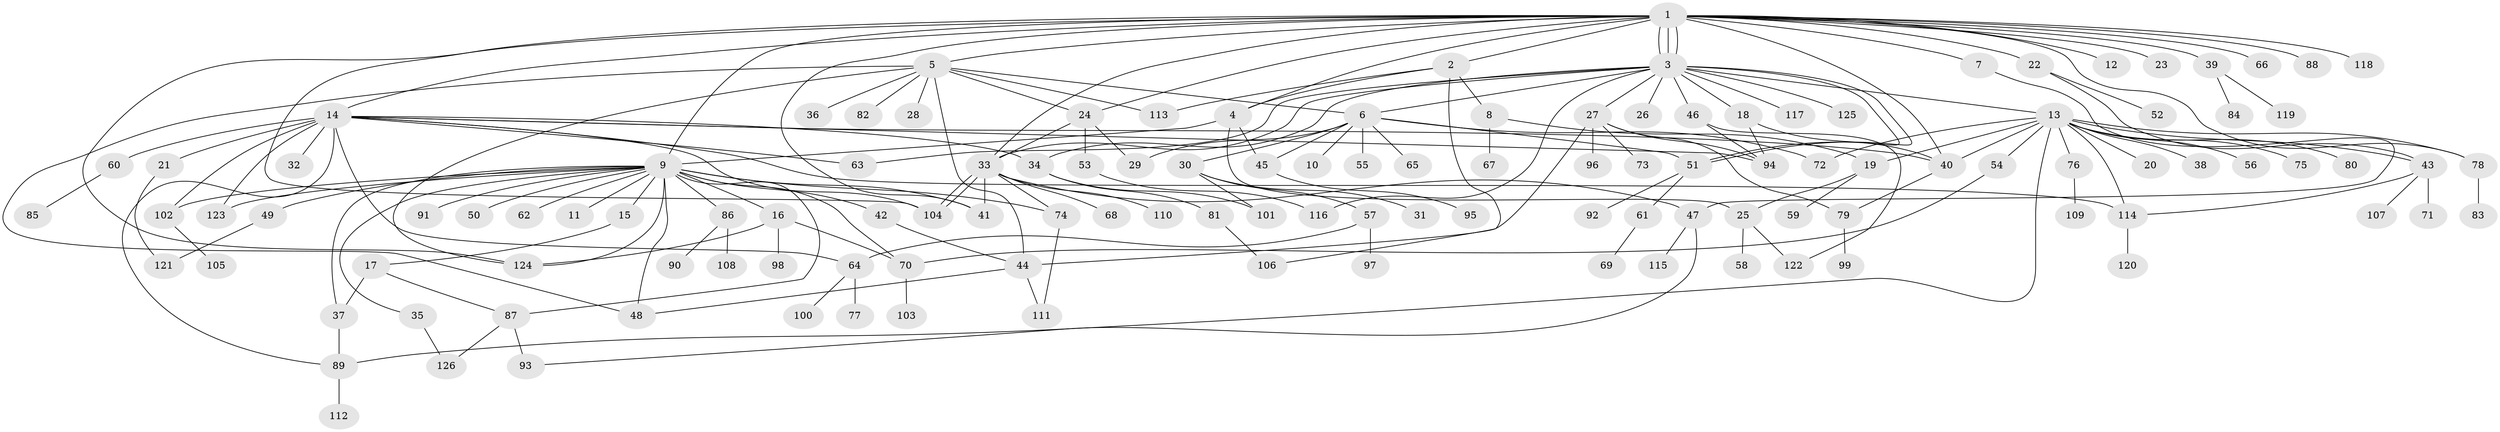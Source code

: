 // coarse degree distribution, {14: 0.015873015873015872, 1: 0.6031746031746031, 3: 0.09523809523809523, 12: 0.015873015873015872, 23: 0.015873015873015872, 11: 0.015873015873015872, 2: 0.1746031746031746, 4: 0.015873015873015872, 5: 0.031746031746031744, 20: 0.015873015873015872}
// Generated by graph-tools (version 1.1) at 2025/02/03/05/25 17:02:38]
// undirected, 126 vertices, 185 edges
graph export_dot {
graph [start="1"]
  node [color=gray90,style=filled];
  1;
  2;
  3;
  4;
  5;
  6;
  7;
  8;
  9;
  10;
  11;
  12;
  13;
  14;
  15;
  16;
  17;
  18;
  19;
  20;
  21;
  22;
  23;
  24;
  25;
  26;
  27;
  28;
  29;
  30;
  31;
  32;
  33;
  34;
  35;
  36;
  37;
  38;
  39;
  40;
  41;
  42;
  43;
  44;
  45;
  46;
  47;
  48;
  49;
  50;
  51;
  52;
  53;
  54;
  55;
  56;
  57;
  58;
  59;
  60;
  61;
  62;
  63;
  64;
  65;
  66;
  67;
  68;
  69;
  70;
  71;
  72;
  73;
  74;
  75;
  76;
  77;
  78;
  79;
  80;
  81;
  82;
  83;
  84;
  85;
  86;
  87;
  88;
  89;
  90;
  91;
  92;
  93;
  94;
  95;
  96;
  97;
  98;
  99;
  100;
  101;
  102;
  103;
  104;
  105;
  106;
  107;
  108;
  109;
  110;
  111;
  112;
  113;
  114;
  115;
  116;
  117;
  118;
  119;
  120;
  121;
  122;
  123;
  124;
  125;
  126;
  1 -- 2;
  1 -- 3;
  1 -- 3;
  1 -- 3;
  1 -- 4;
  1 -- 5;
  1 -- 7;
  1 -- 9;
  1 -- 12;
  1 -- 14;
  1 -- 22;
  1 -- 23;
  1 -- 24;
  1 -- 33;
  1 -- 39;
  1 -- 40;
  1 -- 41;
  1 -- 66;
  1 -- 78;
  1 -- 88;
  1 -- 104;
  1 -- 118;
  1 -- 124;
  2 -- 4;
  2 -- 8;
  2 -- 106;
  2 -- 113;
  3 -- 6;
  3 -- 13;
  3 -- 18;
  3 -- 26;
  3 -- 27;
  3 -- 33;
  3 -- 34;
  3 -- 46;
  3 -- 51;
  3 -- 51;
  3 -- 63;
  3 -- 116;
  3 -- 117;
  3 -- 125;
  4 -- 9;
  4 -- 25;
  4 -- 45;
  5 -- 6;
  5 -- 24;
  5 -- 28;
  5 -- 36;
  5 -- 44;
  5 -- 48;
  5 -- 82;
  5 -- 113;
  5 -- 124;
  6 -- 10;
  6 -- 29;
  6 -- 30;
  6 -- 45;
  6 -- 51;
  6 -- 55;
  6 -- 65;
  6 -- 72;
  7 -- 47;
  8 -- 19;
  8 -- 67;
  9 -- 11;
  9 -- 15;
  9 -- 16;
  9 -- 35;
  9 -- 37;
  9 -- 41;
  9 -- 42;
  9 -- 48;
  9 -- 49;
  9 -- 50;
  9 -- 62;
  9 -- 70;
  9 -- 74;
  9 -- 86;
  9 -- 87;
  9 -- 91;
  9 -- 102;
  9 -- 123;
  9 -- 124;
  13 -- 19;
  13 -- 20;
  13 -- 38;
  13 -- 40;
  13 -- 43;
  13 -- 54;
  13 -- 56;
  13 -- 72;
  13 -- 75;
  13 -- 76;
  13 -- 78;
  13 -- 80;
  13 -- 89;
  13 -- 114;
  14 -- 21;
  14 -- 32;
  14 -- 34;
  14 -- 40;
  14 -- 60;
  14 -- 63;
  14 -- 64;
  14 -- 89;
  14 -- 94;
  14 -- 102;
  14 -- 104;
  14 -- 114;
  14 -- 123;
  15 -- 17;
  16 -- 70;
  16 -- 98;
  16 -- 124;
  17 -- 37;
  17 -- 87;
  18 -- 40;
  18 -- 94;
  19 -- 25;
  19 -- 59;
  21 -- 121;
  22 -- 43;
  22 -- 52;
  24 -- 29;
  24 -- 33;
  24 -- 53;
  25 -- 58;
  25 -- 122;
  27 -- 44;
  27 -- 73;
  27 -- 79;
  27 -- 94;
  27 -- 96;
  30 -- 31;
  30 -- 57;
  30 -- 101;
  33 -- 41;
  33 -- 47;
  33 -- 68;
  33 -- 74;
  33 -- 104;
  33 -- 104;
  33 -- 110;
  34 -- 81;
  34 -- 101;
  35 -- 126;
  37 -- 89;
  39 -- 84;
  39 -- 119;
  40 -- 79;
  42 -- 44;
  43 -- 71;
  43 -- 107;
  43 -- 114;
  44 -- 48;
  44 -- 111;
  45 -- 95;
  46 -- 94;
  46 -- 122;
  47 -- 93;
  47 -- 115;
  49 -- 121;
  51 -- 61;
  51 -- 92;
  53 -- 116;
  54 -- 70;
  57 -- 64;
  57 -- 97;
  60 -- 85;
  61 -- 69;
  64 -- 77;
  64 -- 100;
  70 -- 103;
  74 -- 111;
  76 -- 109;
  78 -- 83;
  79 -- 99;
  81 -- 106;
  86 -- 90;
  86 -- 108;
  87 -- 93;
  87 -- 126;
  89 -- 112;
  102 -- 105;
  114 -- 120;
}
